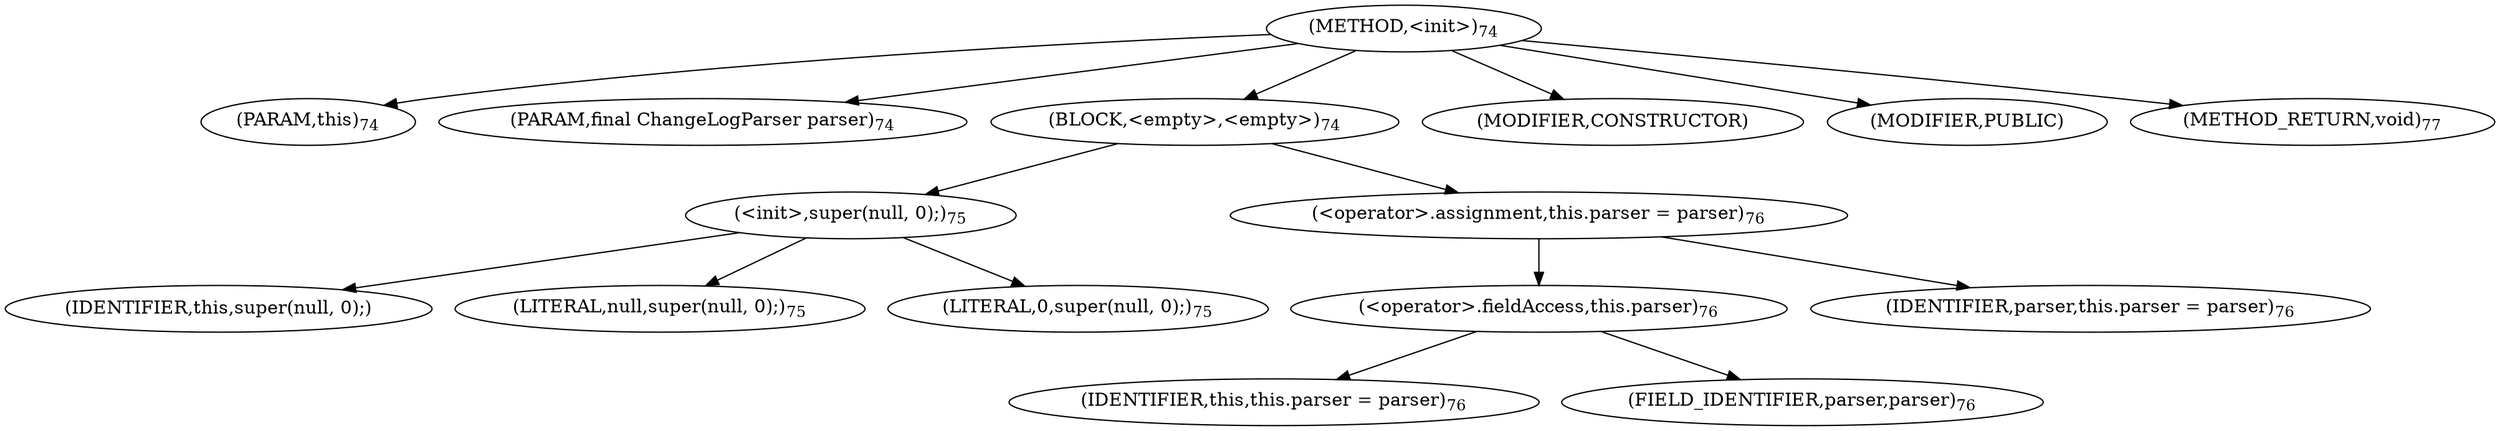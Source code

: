 digraph "&lt;init&gt;" {  
"11" [label = <(METHOD,&lt;init&gt;)<SUB>74</SUB>> ]
"4" [label = <(PARAM,this)<SUB>74</SUB>> ]
"12" [label = <(PARAM,final ChangeLogParser parser)<SUB>74</SUB>> ]
"13" [label = <(BLOCK,&lt;empty&gt;,&lt;empty&gt;)<SUB>74</SUB>> ]
"14" [label = <(&lt;init&gt;,super(null, 0);)<SUB>75</SUB>> ]
"3" [label = <(IDENTIFIER,this,super(null, 0);)> ]
"15" [label = <(LITERAL,null,super(null, 0);)<SUB>75</SUB>> ]
"16" [label = <(LITERAL,0,super(null, 0);)<SUB>75</SUB>> ]
"17" [label = <(&lt;operator&gt;.assignment,this.parser = parser)<SUB>76</SUB>> ]
"18" [label = <(&lt;operator&gt;.fieldAccess,this.parser)<SUB>76</SUB>> ]
"5" [label = <(IDENTIFIER,this,this.parser = parser)<SUB>76</SUB>> ]
"19" [label = <(FIELD_IDENTIFIER,parser,parser)<SUB>76</SUB>> ]
"20" [label = <(IDENTIFIER,parser,this.parser = parser)<SUB>76</SUB>> ]
"21" [label = <(MODIFIER,CONSTRUCTOR)> ]
"22" [label = <(MODIFIER,PUBLIC)> ]
"23" [label = <(METHOD_RETURN,void)<SUB>77</SUB>> ]
  "11" -> "4" 
  "11" -> "12" 
  "11" -> "13" 
  "11" -> "21" 
  "11" -> "22" 
  "11" -> "23" 
  "13" -> "14" 
  "13" -> "17" 
  "14" -> "3" 
  "14" -> "15" 
  "14" -> "16" 
  "17" -> "18" 
  "17" -> "20" 
  "18" -> "5" 
  "18" -> "19" 
}
